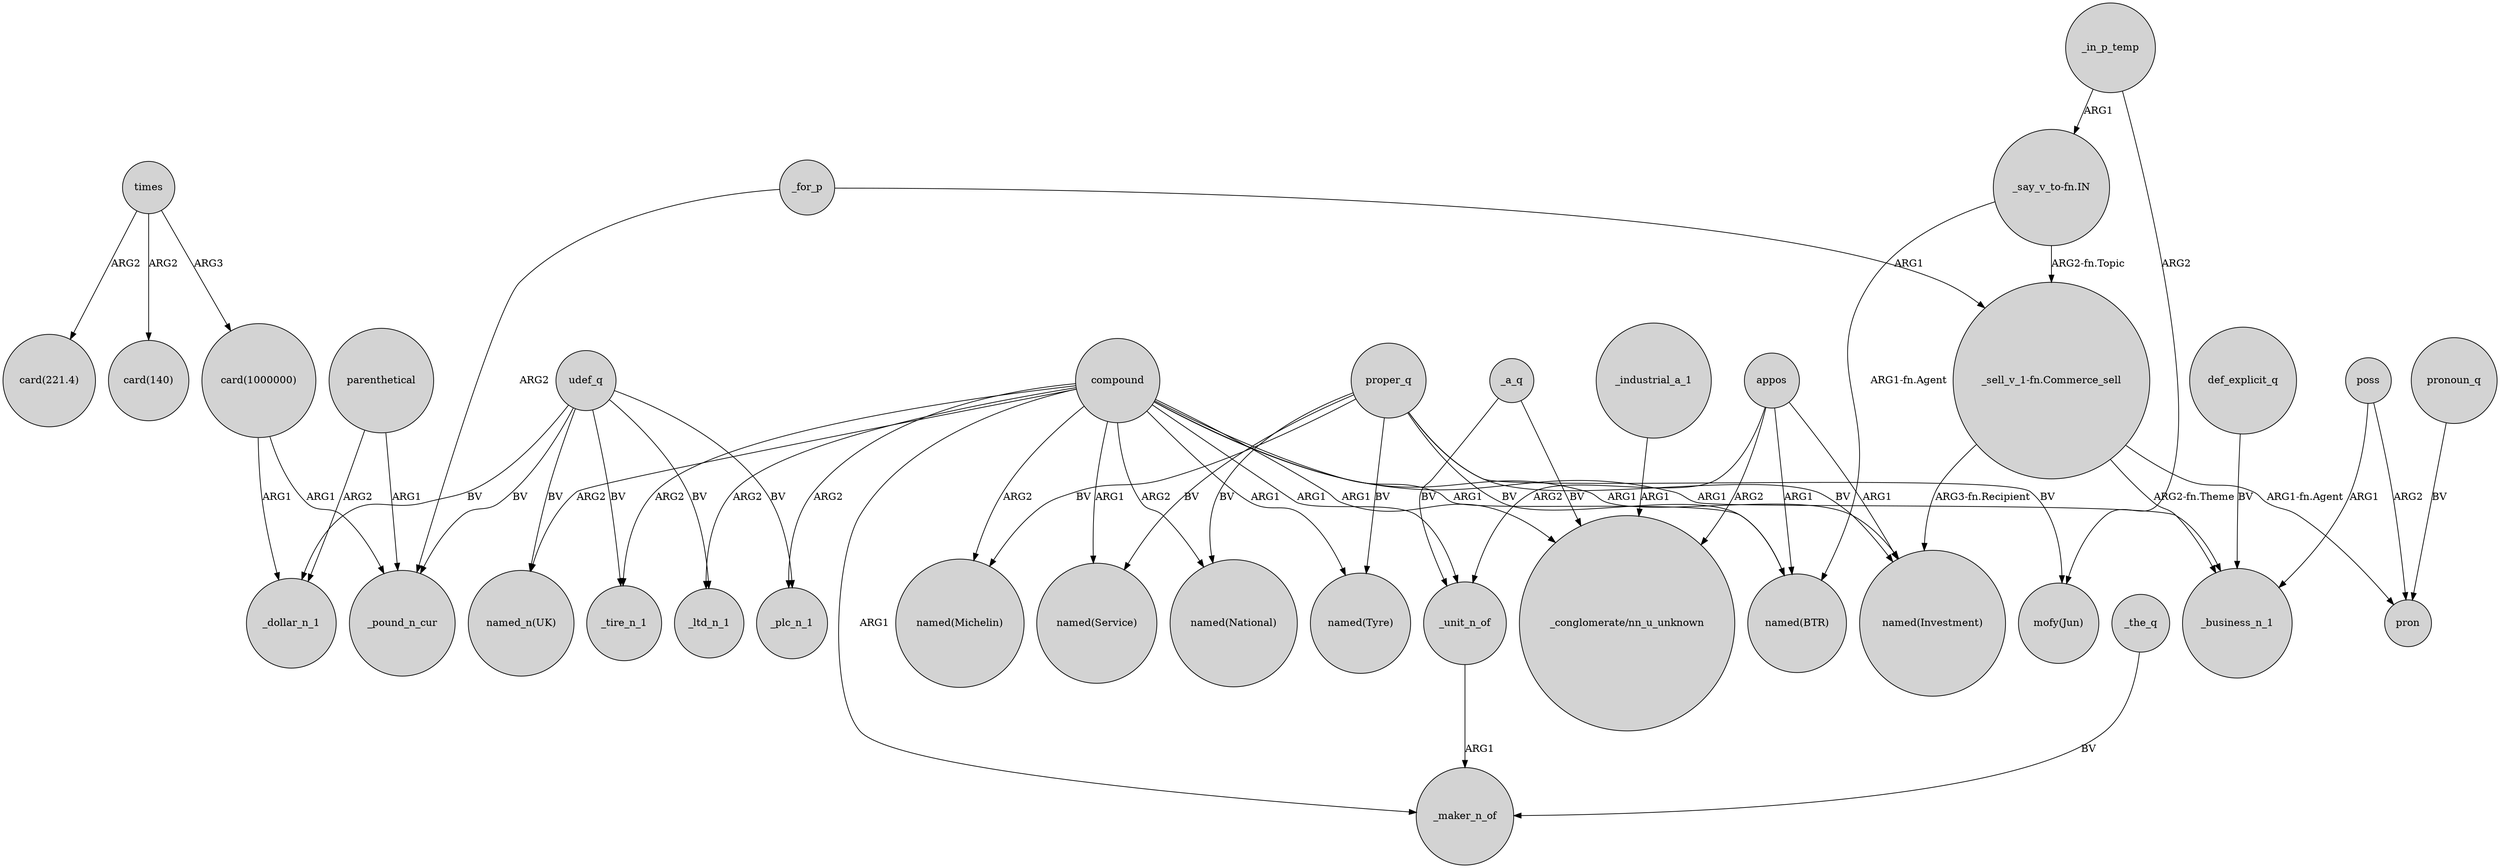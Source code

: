 digraph {
	node [shape=circle style=filled]
	times -> "card(140)" [label=ARG2]
	"card(1000000)" -> _dollar_n_1 [label=ARG1]
	_unit_n_of -> _maker_n_of [label=ARG1]
	udef_q -> "named_n(UK)" [label=BV]
	poss -> pron [label=ARG2]
	proper_q -> "named(BTR)" [label=BV]
	compound -> _unit_n_of [label=ARG1]
	"card(1000000)" -> _pound_n_cur [label=ARG1]
	parenthetical -> _dollar_n_1 [label=ARG2]
	_for_p -> _pound_n_cur [label=ARG2]
	poss -> _business_n_1 [label=ARG1]
	proper_q -> "mofy(Jun)" [label=BV]
	compound -> "named(Michelin)" [label=ARG2]
	compound -> _maker_n_of [label=ARG1]
	udef_q -> _pound_n_cur [label=BV]
	_the_q -> _maker_n_of [label=BV]
	_a_q -> "_conglomerate/nn_u_unknown" [label=BV]
	compound -> "named(Service)" [label=ARG1]
	"_sell_v_1-fn.Commerce_sell" -> _business_n_1 [label="ARG2-fn.Theme"]
	compound -> _tire_n_1 [label=ARG2]
	"_say_v_to-fn.IN" -> "_sell_v_1-fn.Commerce_sell" [label="ARG2-fn.Topic"]
	compound -> "named(National)" [label=ARG2]
	pronoun_q -> pron [label=BV]
	"_say_v_to-fn.IN" -> "named(BTR)" [label="ARG1-fn.Agent"]
	appos -> "_conglomerate/nn_u_unknown" [label=ARG2]
	proper_q -> "named(Tyre)" [label=BV]
	parenthetical -> _pound_n_cur [label=ARG1]
	times -> "card(1000000)" [label=ARG3]
	_a_q -> _unit_n_of [label=BV]
	compound -> _business_n_1 [label=ARG1]
	compound -> "named_n(UK)" [label=ARG2]
	proper_q -> "named(Service)" [label=BV]
	_industrial_a_1 -> "_conglomerate/nn_u_unknown" [label=ARG1]
	_for_p -> "_sell_v_1-fn.Commerce_sell" [label=ARG1]
	compound -> "_conglomerate/nn_u_unknown" [label=ARG1]
	_in_p_temp -> "_say_v_to-fn.IN" [label=ARG1]
	_in_p_temp -> "mofy(Jun)" [label=ARG2]
	compound -> "named(Tyre)" [label=ARG1]
	compound -> "named(Investment)" [label=ARG1]
	compound -> _ltd_n_1 [label=ARG2]
	"_sell_v_1-fn.Commerce_sell" -> "named(Investment)" [label="ARG3-fn.Recipient"]
	times -> "card(221.4)" [label=ARG2]
	udef_q -> _plc_n_1 [label=BV]
	proper_q -> "named(National)" [label=BV]
	"_sell_v_1-fn.Commerce_sell" -> pron [label="ARG1-fn.Agent"]
	compound -> "named(BTR)" [label=ARG1]
	proper_q -> "named(Investment)" [label=BV]
	appos -> "named(Investment)" [label=ARG1]
	compound -> _plc_n_1 [label=ARG2]
	udef_q -> _ltd_n_1 [label=BV]
	udef_q -> _tire_n_1 [label=BV]
	proper_q -> "named(Michelin)" [label=BV]
	udef_q -> _dollar_n_1 [label=BV]
	appos -> _unit_n_of [label=ARG2]
	def_explicit_q -> _business_n_1 [label=BV]
	appos -> "named(BTR)" [label=ARG1]
}
